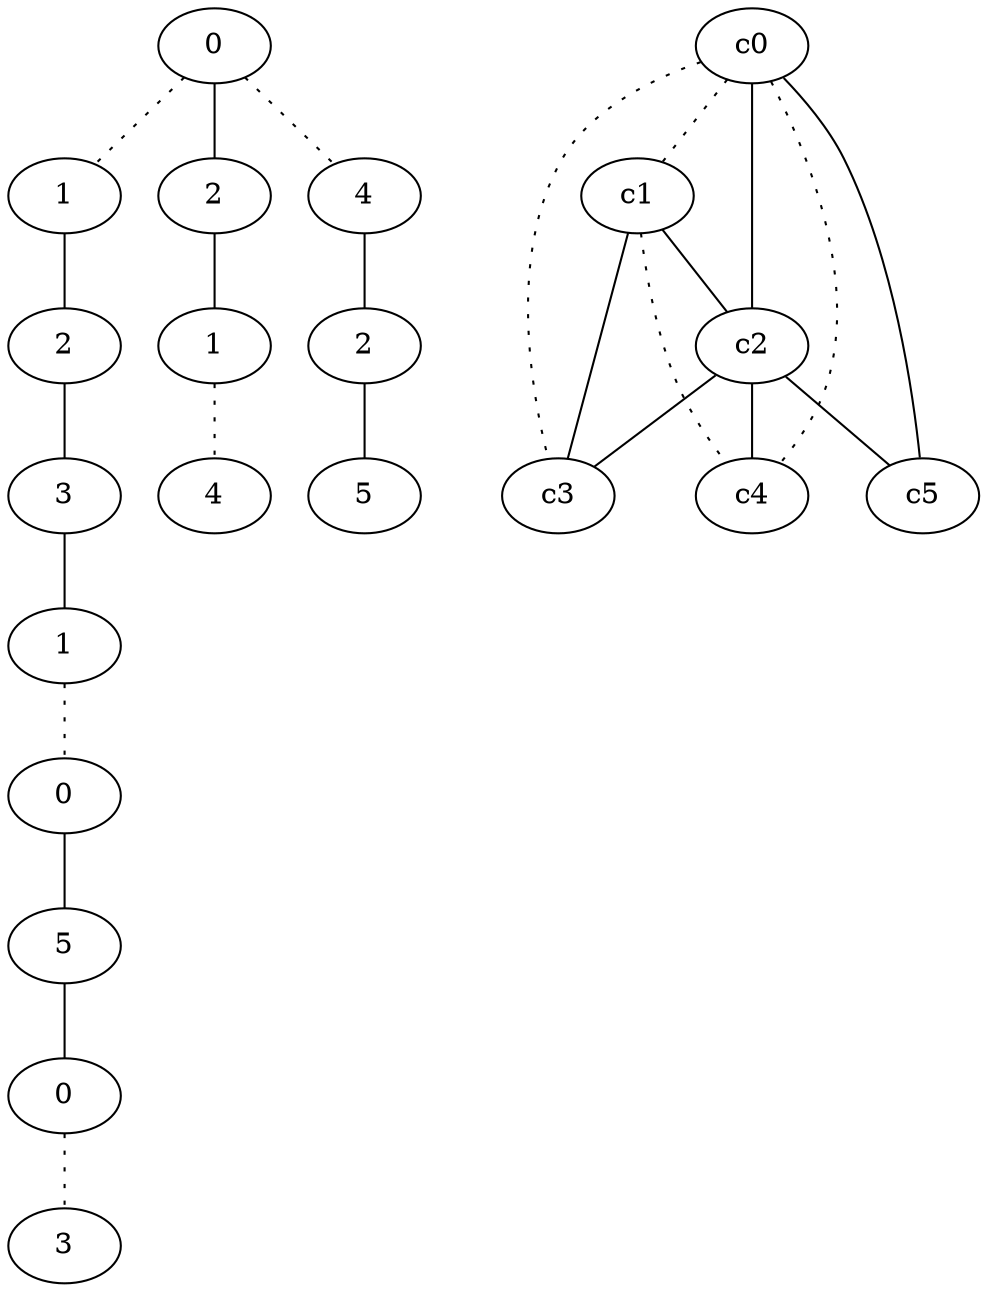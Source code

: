 graph {
a0[label=0];
a1[label=1];
a2[label=2];
a3[label=3];
a4[label=1];
a5[label=0];
a6[label=5];
a7[label=0];
a8[label=3];
a9[label=2];
a10[label=1];
a11[label=4];
a12[label=4];
a13[label=2];
a14[label=5];
a0 -- a1 [style=dotted];
a0 -- a9;
a0 -- a12 [style=dotted];
a1 -- a2;
a2 -- a3;
a3 -- a4;
a4 -- a5 [style=dotted];
a5 -- a6;
a6 -- a7;
a7 -- a8 [style=dotted];
a9 -- a10;
a10 -- a11 [style=dotted];
a12 -- a13;
a13 -- a14;
c0 -- c1 [style=dotted];
c0 -- c2;
c0 -- c3 [style=dotted];
c0 -- c4 [style=dotted];
c0 -- c5;
c1 -- c2;
c1 -- c3;
c1 -- c4 [style=dotted];
c2 -- c3;
c2 -- c4;
c2 -- c5;
}
